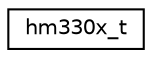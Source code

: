 digraph "Graphical Class Hierarchy"
{
 // LATEX_PDF_SIZE
  edge [fontname="Helvetica",fontsize="10",labelfontname="Helvetica",labelfontsize="10"];
  node [fontname="Helvetica",fontsize="10",shape=record];
  rankdir="LR";
  Node0 [label="hm330x_t",height=0.2,width=0.4,color="black", fillcolor="white", style="filled",URL="$structhm330x__t.html",tooltip="Device descriptor for the driver."];
}

